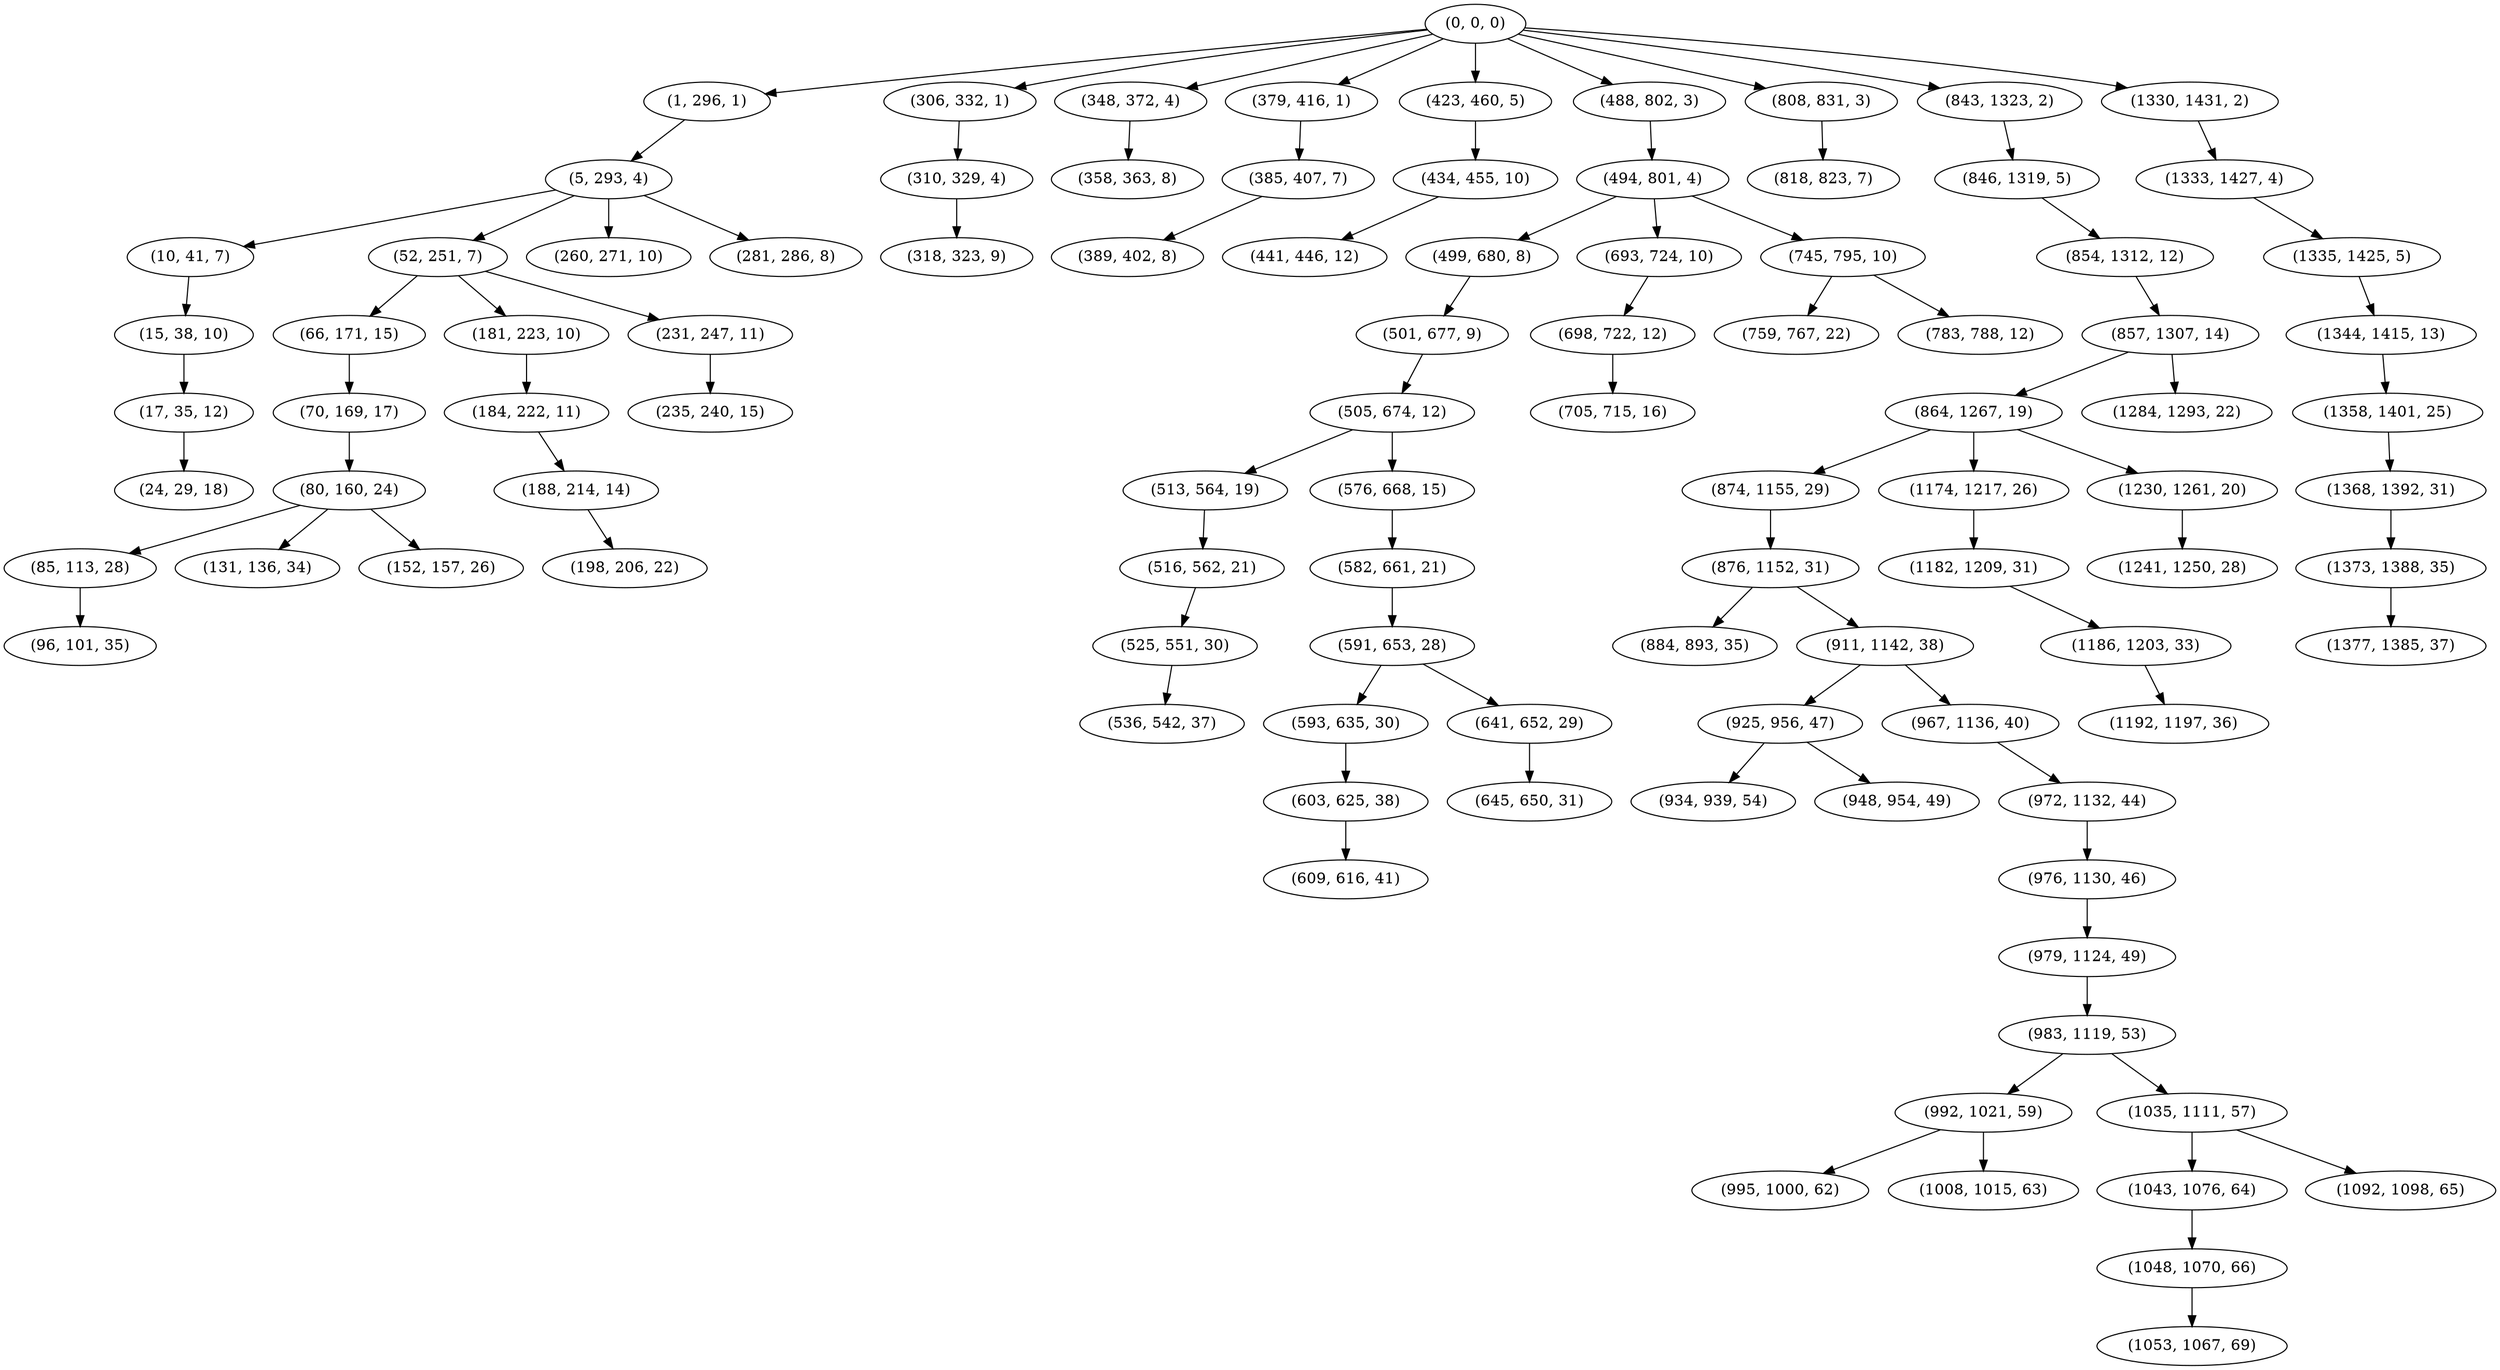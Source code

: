 digraph tree {
    "(0, 0, 0)";
    "(1, 296, 1)";
    "(5, 293, 4)";
    "(10, 41, 7)";
    "(15, 38, 10)";
    "(17, 35, 12)";
    "(24, 29, 18)";
    "(52, 251, 7)";
    "(66, 171, 15)";
    "(70, 169, 17)";
    "(80, 160, 24)";
    "(85, 113, 28)";
    "(96, 101, 35)";
    "(131, 136, 34)";
    "(152, 157, 26)";
    "(181, 223, 10)";
    "(184, 222, 11)";
    "(188, 214, 14)";
    "(198, 206, 22)";
    "(231, 247, 11)";
    "(235, 240, 15)";
    "(260, 271, 10)";
    "(281, 286, 8)";
    "(306, 332, 1)";
    "(310, 329, 4)";
    "(318, 323, 9)";
    "(348, 372, 4)";
    "(358, 363, 8)";
    "(379, 416, 1)";
    "(385, 407, 7)";
    "(389, 402, 8)";
    "(423, 460, 5)";
    "(434, 455, 10)";
    "(441, 446, 12)";
    "(488, 802, 3)";
    "(494, 801, 4)";
    "(499, 680, 8)";
    "(501, 677, 9)";
    "(505, 674, 12)";
    "(513, 564, 19)";
    "(516, 562, 21)";
    "(525, 551, 30)";
    "(536, 542, 37)";
    "(576, 668, 15)";
    "(582, 661, 21)";
    "(591, 653, 28)";
    "(593, 635, 30)";
    "(603, 625, 38)";
    "(609, 616, 41)";
    "(641, 652, 29)";
    "(645, 650, 31)";
    "(693, 724, 10)";
    "(698, 722, 12)";
    "(705, 715, 16)";
    "(745, 795, 10)";
    "(759, 767, 22)";
    "(783, 788, 12)";
    "(808, 831, 3)";
    "(818, 823, 7)";
    "(843, 1323, 2)";
    "(846, 1319, 5)";
    "(854, 1312, 12)";
    "(857, 1307, 14)";
    "(864, 1267, 19)";
    "(874, 1155, 29)";
    "(876, 1152, 31)";
    "(884, 893, 35)";
    "(911, 1142, 38)";
    "(925, 956, 47)";
    "(934, 939, 54)";
    "(948, 954, 49)";
    "(967, 1136, 40)";
    "(972, 1132, 44)";
    "(976, 1130, 46)";
    "(979, 1124, 49)";
    "(983, 1119, 53)";
    "(992, 1021, 59)";
    "(995, 1000, 62)";
    "(1008, 1015, 63)";
    "(1035, 1111, 57)";
    "(1043, 1076, 64)";
    "(1048, 1070, 66)";
    "(1053, 1067, 69)";
    "(1092, 1098, 65)";
    "(1174, 1217, 26)";
    "(1182, 1209, 31)";
    "(1186, 1203, 33)";
    "(1192, 1197, 36)";
    "(1230, 1261, 20)";
    "(1241, 1250, 28)";
    "(1284, 1293, 22)";
    "(1330, 1431, 2)";
    "(1333, 1427, 4)";
    "(1335, 1425, 5)";
    "(1344, 1415, 13)";
    "(1358, 1401, 25)";
    "(1368, 1392, 31)";
    "(1373, 1388, 35)";
    "(1377, 1385, 37)";
    "(0, 0, 0)" -> "(1, 296, 1)";
    "(0, 0, 0)" -> "(306, 332, 1)";
    "(0, 0, 0)" -> "(348, 372, 4)";
    "(0, 0, 0)" -> "(379, 416, 1)";
    "(0, 0, 0)" -> "(423, 460, 5)";
    "(0, 0, 0)" -> "(488, 802, 3)";
    "(0, 0, 0)" -> "(808, 831, 3)";
    "(0, 0, 0)" -> "(843, 1323, 2)";
    "(0, 0, 0)" -> "(1330, 1431, 2)";
    "(1, 296, 1)" -> "(5, 293, 4)";
    "(5, 293, 4)" -> "(10, 41, 7)";
    "(5, 293, 4)" -> "(52, 251, 7)";
    "(5, 293, 4)" -> "(260, 271, 10)";
    "(5, 293, 4)" -> "(281, 286, 8)";
    "(10, 41, 7)" -> "(15, 38, 10)";
    "(15, 38, 10)" -> "(17, 35, 12)";
    "(17, 35, 12)" -> "(24, 29, 18)";
    "(52, 251, 7)" -> "(66, 171, 15)";
    "(52, 251, 7)" -> "(181, 223, 10)";
    "(52, 251, 7)" -> "(231, 247, 11)";
    "(66, 171, 15)" -> "(70, 169, 17)";
    "(70, 169, 17)" -> "(80, 160, 24)";
    "(80, 160, 24)" -> "(85, 113, 28)";
    "(80, 160, 24)" -> "(131, 136, 34)";
    "(80, 160, 24)" -> "(152, 157, 26)";
    "(85, 113, 28)" -> "(96, 101, 35)";
    "(181, 223, 10)" -> "(184, 222, 11)";
    "(184, 222, 11)" -> "(188, 214, 14)";
    "(188, 214, 14)" -> "(198, 206, 22)";
    "(231, 247, 11)" -> "(235, 240, 15)";
    "(306, 332, 1)" -> "(310, 329, 4)";
    "(310, 329, 4)" -> "(318, 323, 9)";
    "(348, 372, 4)" -> "(358, 363, 8)";
    "(379, 416, 1)" -> "(385, 407, 7)";
    "(385, 407, 7)" -> "(389, 402, 8)";
    "(423, 460, 5)" -> "(434, 455, 10)";
    "(434, 455, 10)" -> "(441, 446, 12)";
    "(488, 802, 3)" -> "(494, 801, 4)";
    "(494, 801, 4)" -> "(499, 680, 8)";
    "(494, 801, 4)" -> "(693, 724, 10)";
    "(494, 801, 4)" -> "(745, 795, 10)";
    "(499, 680, 8)" -> "(501, 677, 9)";
    "(501, 677, 9)" -> "(505, 674, 12)";
    "(505, 674, 12)" -> "(513, 564, 19)";
    "(505, 674, 12)" -> "(576, 668, 15)";
    "(513, 564, 19)" -> "(516, 562, 21)";
    "(516, 562, 21)" -> "(525, 551, 30)";
    "(525, 551, 30)" -> "(536, 542, 37)";
    "(576, 668, 15)" -> "(582, 661, 21)";
    "(582, 661, 21)" -> "(591, 653, 28)";
    "(591, 653, 28)" -> "(593, 635, 30)";
    "(591, 653, 28)" -> "(641, 652, 29)";
    "(593, 635, 30)" -> "(603, 625, 38)";
    "(603, 625, 38)" -> "(609, 616, 41)";
    "(641, 652, 29)" -> "(645, 650, 31)";
    "(693, 724, 10)" -> "(698, 722, 12)";
    "(698, 722, 12)" -> "(705, 715, 16)";
    "(745, 795, 10)" -> "(759, 767, 22)";
    "(745, 795, 10)" -> "(783, 788, 12)";
    "(808, 831, 3)" -> "(818, 823, 7)";
    "(843, 1323, 2)" -> "(846, 1319, 5)";
    "(846, 1319, 5)" -> "(854, 1312, 12)";
    "(854, 1312, 12)" -> "(857, 1307, 14)";
    "(857, 1307, 14)" -> "(864, 1267, 19)";
    "(857, 1307, 14)" -> "(1284, 1293, 22)";
    "(864, 1267, 19)" -> "(874, 1155, 29)";
    "(864, 1267, 19)" -> "(1174, 1217, 26)";
    "(864, 1267, 19)" -> "(1230, 1261, 20)";
    "(874, 1155, 29)" -> "(876, 1152, 31)";
    "(876, 1152, 31)" -> "(884, 893, 35)";
    "(876, 1152, 31)" -> "(911, 1142, 38)";
    "(911, 1142, 38)" -> "(925, 956, 47)";
    "(911, 1142, 38)" -> "(967, 1136, 40)";
    "(925, 956, 47)" -> "(934, 939, 54)";
    "(925, 956, 47)" -> "(948, 954, 49)";
    "(967, 1136, 40)" -> "(972, 1132, 44)";
    "(972, 1132, 44)" -> "(976, 1130, 46)";
    "(976, 1130, 46)" -> "(979, 1124, 49)";
    "(979, 1124, 49)" -> "(983, 1119, 53)";
    "(983, 1119, 53)" -> "(992, 1021, 59)";
    "(983, 1119, 53)" -> "(1035, 1111, 57)";
    "(992, 1021, 59)" -> "(995, 1000, 62)";
    "(992, 1021, 59)" -> "(1008, 1015, 63)";
    "(1035, 1111, 57)" -> "(1043, 1076, 64)";
    "(1035, 1111, 57)" -> "(1092, 1098, 65)";
    "(1043, 1076, 64)" -> "(1048, 1070, 66)";
    "(1048, 1070, 66)" -> "(1053, 1067, 69)";
    "(1174, 1217, 26)" -> "(1182, 1209, 31)";
    "(1182, 1209, 31)" -> "(1186, 1203, 33)";
    "(1186, 1203, 33)" -> "(1192, 1197, 36)";
    "(1230, 1261, 20)" -> "(1241, 1250, 28)";
    "(1330, 1431, 2)" -> "(1333, 1427, 4)";
    "(1333, 1427, 4)" -> "(1335, 1425, 5)";
    "(1335, 1425, 5)" -> "(1344, 1415, 13)";
    "(1344, 1415, 13)" -> "(1358, 1401, 25)";
    "(1358, 1401, 25)" -> "(1368, 1392, 31)";
    "(1368, 1392, 31)" -> "(1373, 1388, 35)";
    "(1373, 1388, 35)" -> "(1377, 1385, 37)";
}
